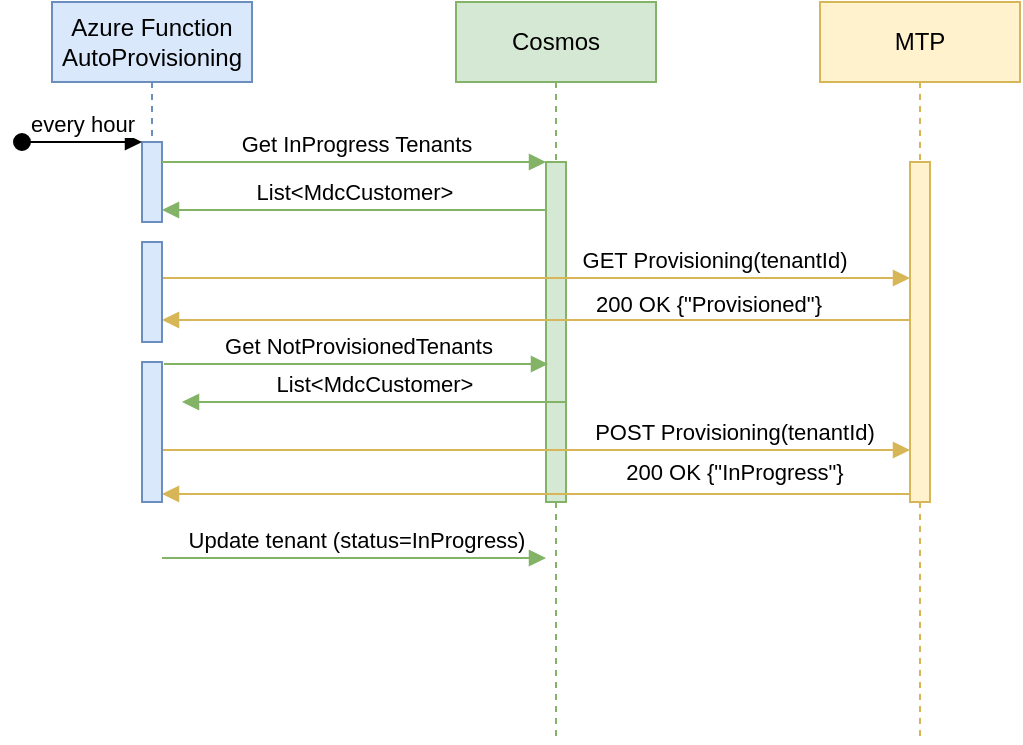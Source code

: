 <mxfile version="21.7.4" type="github">
  <diagram name="Page-1" id="2YBvvXClWsGukQMizWep">
    <mxGraphModel dx="988" dy="529" grid="1" gridSize="10" guides="1" tooltips="1" connect="1" arrows="1" fold="1" page="1" pageScale="1" pageWidth="850" pageHeight="1100" math="0" shadow="0">
      <root>
        <mxCell id="0" />
        <mxCell id="1" parent="0" />
        <mxCell id="aM9ryv3xv72pqoxQDRHE-1" value="Azure Function&lt;br&gt;AutoProvisioning" style="shape=umlLifeline;perimeter=lifelinePerimeter;whiteSpace=wrap;html=1;container=0;dropTarget=0;collapsible=0;recursiveResize=0;outlineConnect=0;portConstraint=eastwest;newEdgeStyle={&quot;edgeStyle&quot;:&quot;elbowEdgeStyle&quot;,&quot;elbow&quot;:&quot;vertical&quot;,&quot;curved&quot;:0,&quot;rounded&quot;:0};fillColor=#dae8fc;strokeColor=#6c8ebf;" parent="1" vertex="1">
          <mxGeometry x="40" y="40" width="100" height="110" as="geometry" />
        </mxCell>
        <mxCell id="aM9ryv3xv72pqoxQDRHE-2" value="" style="html=1;points=[];perimeter=orthogonalPerimeter;outlineConnect=0;targetShapes=umlLifeline;portConstraint=eastwest;newEdgeStyle={&quot;edgeStyle&quot;:&quot;elbowEdgeStyle&quot;,&quot;elbow&quot;:&quot;vertical&quot;,&quot;curved&quot;:0,&quot;rounded&quot;:0};fillColor=#dae8fc;strokeColor=#6c8ebf;" parent="aM9ryv3xv72pqoxQDRHE-1" vertex="1">
          <mxGeometry x="45" y="70" width="10" height="40" as="geometry" />
        </mxCell>
        <mxCell id="aM9ryv3xv72pqoxQDRHE-3" value="every hour" style="html=1;verticalAlign=bottom;startArrow=oval;endArrow=block;startSize=8;edgeStyle=elbowEdgeStyle;elbow=vertical;curved=0;rounded=0;" parent="aM9ryv3xv72pqoxQDRHE-1" target="aM9ryv3xv72pqoxQDRHE-2" edge="1">
          <mxGeometry relative="1" as="geometry">
            <mxPoint x="-15" y="70" as="sourcePoint" />
          </mxGeometry>
        </mxCell>
        <mxCell id="aM9ryv3xv72pqoxQDRHE-5" value="Cosmos" style="shape=umlLifeline;perimeter=lifelinePerimeter;whiteSpace=wrap;html=1;container=0;dropTarget=0;collapsible=0;recursiveResize=0;outlineConnect=0;portConstraint=eastwest;newEdgeStyle={&quot;edgeStyle&quot;:&quot;elbowEdgeStyle&quot;,&quot;elbow&quot;:&quot;vertical&quot;,&quot;curved&quot;:0,&quot;rounded&quot;:0};fillColor=#d5e8d4;strokeColor=#82b366;" parent="1" vertex="1">
          <mxGeometry x="242" y="40" width="100" height="370" as="geometry" />
        </mxCell>
        <mxCell id="aM9ryv3xv72pqoxQDRHE-6" value="" style="html=1;points=[];perimeter=orthogonalPerimeter;outlineConnect=0;targetShapes=umlLifeline;portConstraint=eastwest;newEdgeStyle={&quot;edgeStyle&quot;:&quot;elbowEdgeStyle&quot;,&quot;elbow&quot;:&quot;vertical&quot;,&quot;curved&quot;:0,&quot;rounded&quot;:0};fillColor=#d5e8d4;strokeColor=#82b366;" parent="aM9ryv3xv72pqoxQDRHE-5" vertex="1">
          <mxGeometry x="45" y="80" width="10" height="170" as="geometry" />
        </mxCell>
        <mxCell id="aM9ryv3xv72pqoxQDRHE-7" value="Get InProgress Tenants" style="html=1;verticalAlign=bottom;endArrow=block;edgeStyle=elbowEdgeStyle;elbow=vertical;curved=0;rounded=0;fillColor=#d5e8d4;strokeColor=#82b366;" parent="1" source="aM9ryv3xv72pqoxQDRHE-2" target="aM9ryv3xv72pqoxQDRHE-6" edge="1">
          <mxGeometry x="0.003" relative="1" as="geometry">
            <mxPoint x="195" y="130" as="sourcePoint" />
            <Array as="points">
              <mxPoint x="180" y="120" />
            </Array>
            <mxPoint as="offset" />
          </mxGeometry>
        </mxCell>
        <mxCell id="aM9ryv3xv72pqoxQDRHE-9" value="List&amp;lt;MdcCustomer&amp;gt;" style="html=1;verticalAlign=bottom;endArrow=block;edgeStyle=elbowEdgeStyle;elbow=vertical;curved=0;rounded=0;fillColor=#d5e8d4;strokeColor=#82b366;" parent="1" source="aM9ryv3xv72pqoxQDRHE-6" target="aM9ryv3xv72pqoxQDRHE-2" edge="1">
          <mxGeometry relative="1" as="geometry">
            <mxPoint x="265" y="144" as="sourcePoint" />
            <Array as="points">
              <mxPoint x="190" y="144" />
            </Array>
            <mxPoint x="100" y="144" as="targetPoint" />
          </mxGeometry>
        </mxCell>
        <mxCell id="b4lbpdpAouATNFra2iNW-1" value="MTP" style="shape=umlLifeline;perimeter=lifelinePerimeter;whiteSpace=wrap;html=1;container=0;dropTarget=0;collapsible=0;recursiveResize=0;outlineConnect=0;portConstraint=eastwest;newEdgeStyle={&quot;edgeStyle&quot;:&quot;elbowEdgeStyle&quot;,&quot;elbow&quot;:&quot;vertical&quot;,&quot;curved&quot;:0,&quot;rounded&quot;:0};fillColor=#fff2cc;strokeColor=#d6b656;" vertex="1" parent="1">
          <mxGeometry x="424" y="40" width="100" height="370" as="geometry" />
        </mxCell>
        <mxCell id="b4lbpdpAouATNFra2iNW-2" value="" style="html=1;points=[];perimeter=orthogonalPerimeter;outlineConnect=0;targetShapes=umlLifeline;portConstraint=eastwest;newEdgeStyle={&quot;edgeStyle&quot;:&quot;elbowEdgeStyle&quot;,&quot;elbow&quot;:&quot;vertical&quot;,&quot;curved&quot;:0,&quot;rounded&quot;:0};fillColor=#fff2cc;strokeColor=#d6b656;" vertex="1" parent="b4lbpdpAouATNFra2iNW-1">
          <mxGeometry x="45" y="80" width="10" height="170" as="geometry" />
        </mxCell>
        <mxCell id="b4lbpdpAouATNFra2iNW-3" value="GET Provisioning(tenantId)" style="html=1;verticalAlign=bottom;endArrow=block;edgeStyle=elbowEdgeStyle;elbow=vertical;curved=0;rounded=0;fillColor=#fff2cc;strokeColor=#d6b656;" edge="1" parent="1" target="b4lbpdpAouATNFra2iNW-2">
          <mxGeometry x="0.472" relative="1" as="geometry">
            <mxPoint x="95" y="178" as="sourcePoint" />
            <Array as="points">
              <mxPoint x="186" y="178" />
            </Array>
            <mxPoint x="455" y="178" as="targetPoint" />
            <mxPoint as="offset" />
          </mxGeometry>
        </mxCell>
        <mxCell id="b4lbpdpAouATNFra2iNW-4" value="200 OK {&quot;Provisioned&quot;}" style="html=1;verticalAlign=bottom;endArrow=block;edgeStyle=elbowEdgeStyle;elbow=vertical;curved=0;rounded=0;fillColor=#fff2cc;strokeColor=#d6b656;" edge="1" parent="1" source="b4lbpdpAouATNFra2iNW-2" target="aM9ryv3xv72pqoxQDRHE-4">
          <mxGeometry x="-0.456" y="1" relative="1" as="geometry">
            <mxPoint x="455" y="199" as="sourcePoint" />
            <Array as="points">
              <mxPoint x="196" y="199" />
            </Array>
            <mxPoint x="100" y="200" as="targetPoint" />
            <mxPoint as="offset" />
          </mxGeometry>
        </mxCell>
        <mxCell id="b4lbpdpAouATNFra2iNW-7" value="POST Provisioning(tenantId)" style="html=1;verticalAlign=bottom;endArrow=block;edgeStyle=elbowEdgeStyle;elbow=vertical;curved=0;rounded=0;fillColor=#fff2cc;strokeColor=#d6b656;" edge="1" parent="1">
          <mxGeometry x="0.528" relative="1" as="geometry">
            <mxPoint x="95" y="264" as="sourcePoint" />
            <Array as="points">
              <mxPoint x="186" y="264" />
            </Array>
            <mxPoint x="469" y="264" as="targetPoint" />
            <mxPoint as="offset" />
          </mxGeometry>
        </mxCell>
        <mxCell id="b4lbpdpAouATNFra2iNW-8" value="200 OK {&quot;InProgress&quot;}" style="html=1;verticalAlign=bottom;endArrow=block;edgeStyle=elbowEdgeStyle;elbow=vertical;curved=0;rounded=0;fillColor=#fff2cc;strokeColor=#d6b656;" edge="1" parent="1">
          <mxGeometry x="-0.528" y="-2" relative="1" as="geometry">
            <mxPoint x="469" y="286" as="sourcePoint" />
            <Array as="points">
              <mxPoint x="196" y="286" />
            </Array>
            <mxPoint x="95" y="286" as="targetPoint" />
            <mxPoint as="offset" />
          </mxGeometry>
        </mxCell>
        <mxCell id="b4lbpdpAouATNFra2iNW-9" value="Update tenant (status=InProgress)" style="html=1;verticalAlign=bottom;endArrow=block;edgeStyle=elbowEdgeStyle;elbow=vertical;curved=0;rounded=0;fillColor=#d5e8d4;strokeColor=#82b366;" edge="1" parent="1">
          <mxGeometry x="0.003" relative="1" as="geometry">
            <mxPoint x="95" y="318" as="sourcePoint" />
            <Array as="points">
              <mxPoint x="185" y="318" />
            </Array>
            <mxPoint x="287" y="318" as="targetPoint" />
            <mxPoint as="offset" />
          </mxGeometry>
        </mxCell>
        <mxCell id="aM9ryv3xv72pqoxQDRHE-4" value="" style="html=1;points=[];perimeter=orthogonalPerimeter;outlineConnect=0;targetShapes=umlLifeline;portConstraint=eastwest;newEdgeStyle={&quot;edgeStyle&quot;:&quot;elbowEdgeStyle&quot;,&quot;elbow&quot;:&quot;vertical&quot;,&quot;curved&quot;:0,&quot;rounded&quot;:0};fillColor=#dae8fc;strokeColor=#6c8ebf;" parent="1" vertex="1">
          <mxGeometry x="85" y="160" width="10" height="50" as="geometry" />
        </mxCell>
        <mxCell id="b4lbpdpAouATNFra2iNW-11" value="" style="html=1;points=[];perimeter=orthogonalPerimeter;outlineConnect=0;targetShapes=umlLifeline;portConstraint=eastwest;newEdgeStyle={&quot;edgeStyle&quot;:&quot;elbowEdgeStyle&quot;,&quot;elbow&quot;:&quot;vertical&quot;,&quot;curved&quot;:0,&quot;rounded&quot;:0};fillColor=#dae8fc;strokeColor=#6c8ebf;" vertex="1" parent="1">
          <mxGeometry x="85" y="220" width="10" height="70" as="geometry" />
        </mxCell>
        <mxCell id="b4lbpdpAouATNFra2iNW-12" value="Get NotProvisionedTenants" style="html=1;verticalAlign=bottom;endArrow=block;edgeStyle=elbowEdgeStyle;elbow=vertical;curved=0;rounded=0;fillColor=#d5e8d4;strokeColor=#82b366;" edge="1" parent="1">
          <mxGeometry x="0.003" relative="1" as="geometry">
            <mxPoint x="96" y="221" as="sourcePoint" />
            <Array as="points">
              <mxPoint x="181" y="221" />
            </Array>
            <mxPoint x="288" y="221" as="targetPoint" />
            <mxPoint as="offset" />
          </mxGeometry>
        </mxCell>
        <mxCell id="b4lbpdpAouATNFra2iNW-13" value="List&amp;lt;MdcCustomer&amp;gt;" style="html=1;verticalAlign=bottom;endArrow=block;edgeStyle=elbowEdgeStyle;elbow=vertical;curved=0;rounded=0;fillColor=#d5e8d4;strokeColor=#82b366;" edge="1" parent="1">
          <mxGeometry relative="1" as="geometry">
            <mxPoint x="297" y="240" as="sourcePoint" />
            <Array as="points">
              <mxPoint x="200" y="240" />
            </Array>
            <mxPoint x="105" y="240" as="targetPoint" />
          </mxGeometry>
        </mxCell>
      </root>
    </mxGraphModel>
  </diagram>
</mxfile>
